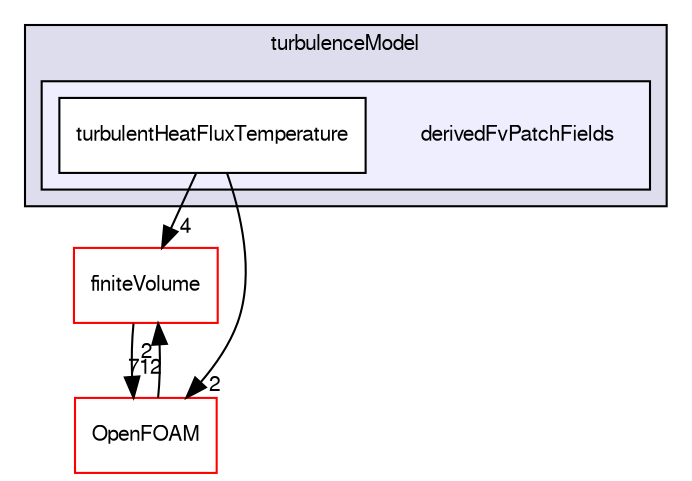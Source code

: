 digraph "src/turbulenceModels/incompressible/turbulenceModel/derivedFvPatchFields" {
  bgcolor=transparent;
  compound=true
  node [ fontsize="10", fontname="FreeSans"];
  edge [ labelfontsize="10", labelfontname="FreeSans"];
  subgraph clusterdir_e925f7b23c72cb9afcc935be7ce496fe {
    graph [ bgcolor="#ddddee", pencolor="black", label="turbulenceModel" fontname="FreeSans", fontsize="10", URL="dir_e925f7b23c72cb9afcc935be7ce496fe.html"]
  subgraph clusterdir_99fc3f403c86bc21ef507ddd63218417 {
    graph [ bgcolor="#eeeeff", pencolor="black", label="" URL="dir_99fc3f403c86bc21ef507ddd63218417.html"];
    dir_99fc3f403c86bc21ef507ddd63218417 [shape=plaintext label="derivedFvPatchFields"];
    dir_9b70c46d6f04ef2944825d24729406c8 [shape=box label="turbulentHeatFluxTemperature" color="black" fillcolor="white" style="filled" URL="dir_9b70c46d6f04ef2944825d24729406c8.html"];
  }
  }
  dir_9bd15774b555cf7259a6fa18f99fe99b [shape=box label="finiteVolume" color="red" URL="dir_9bd15774b555cf7259a6fa18f99fe99b.html"];
  dir_c5473ff19b20e6ec4dfe5c310b3778a8 [shape=box label="OpenFOAM" color="red" URL="dir_c5473ff19b20e6ec4dfe5c310b3778a8.html"];
  dir_9bd15774b555cf7259a6fa18f99fe99b->dir_c5473ff19b20e6ec4dfe5c310b3778a8 [headlabel="712", labeldistance=1.5 headhref="dir_000749_001732.html"];
  dir_9b70c46d6f04ef2944825d24729406c8->dir_9bd15774b555cf7259a6fa18f99fe99b [headlabel="4", labeldistance=1.5 headhref="dir_002954_000749.html"];
  dir_9b70c46d6f04ef2944825d24729406c8->dir_c5473ff19b20e6ec4dfe5c310b3778a8 [headlabel="2", labeldistance=1.5 headhref="dir_002954_001732.html"];
  dir_c5473ff19b20e6ec4dfe5c310b3778a8->dir_9bd15774b555cf7259a6fa18f99fe99b [headlabel="2", labeldistance=1.5 headhref="dir_001732_000749.html"];
}
